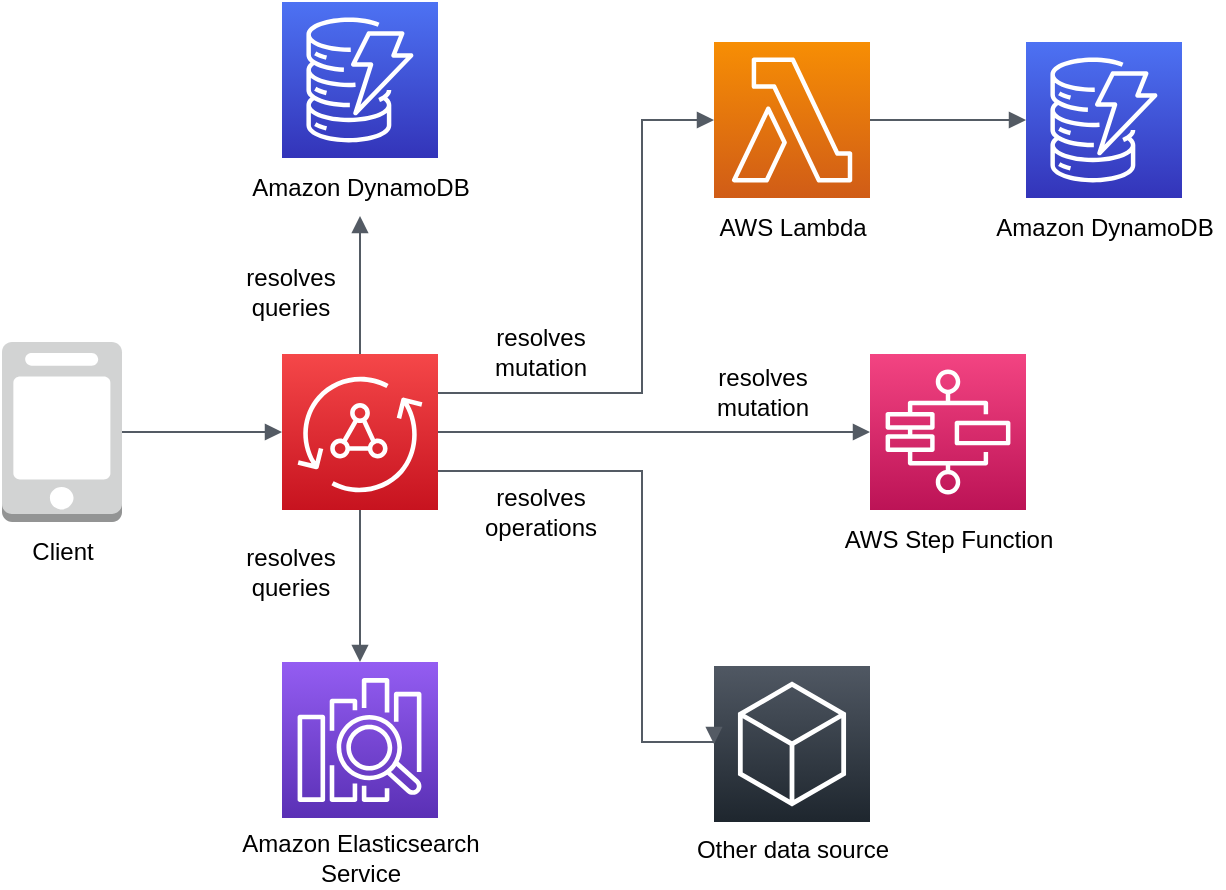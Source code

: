 <mxfile version="14.7.10" type="device"><diagram id="rWzZkIxivO_sf78wS4mH" name="Page-1"><mxGraphModel dx="1977" dy="1238" grid="1" gridSize="10" guides="1" tooltips="1" connect="1" arrows="1" fold="1" page="1" pageScale="1" pageWidth="827" pageHeight="1169" math="0" shadow="0"><root><mxCell id="0"/><mxCell id="1" parent="0"/><mxCell id="H_PMIOhw8RqvIhhQ3gjr-1" value="" style="outlineConnect=0;dashed=0;verticalLabelPosition=bottom;verticalAlign=top;align=center;html=1;shape=mxgraph.aws3.mobile_client;fillColor=#D2D3D3;gradientColor=none;" parent="1" vertex="1"><mxGeometry x="40" y="190" width="60" height="90" as="geometry"/></mxCell><mxCell id="H_PMIOhw8RqvIhhQ3gjr-15" value="Client" style="text;html=1;align=center;verticalAlign=middle;resizable=0;points=[];autosize=1;" parent="1" vertex="1"><mxGeometry x="45" y="285" width="50" height="20" as="geometry"/></mxCell><mxCell id="ulGd05BpUad19YnnVAPH-5" value="" style="points=[[0,0,0],[0.25,0,0],[0.5,0,0],[0.75,0,0],[1,0,0],[0,1,0],[0.25,1,0],[0.5,1,0],[0.75,1,0],[1,1,0],[0,0.25,0],[0,0.5,0],[0,0.75,0],[1,0.25,0],[1,0.5,0],[1,0.75,0]];outlineConnect=0;fontColor=#232F3E;gradientColor=#F78E04;gradientDirection=north;fillColor=#D05C17;strokeColor=#ffffff;dashed=0;verticalLabelPosition=bottom;verticalAlign=top;align=center;html=1;fontSize=12;fontStyle=0;aspect=fixed;shape=mxgraph.aws4.resourceIcon;resIcon=mxgraph.aws4.lambda;" parent="1" vertex="1"><mxGeometry x="396" y="40" width="78" height="78" as="geometry"/></mxCell><mxCell id="ulGd05BpUad19YnnVAPH-8" value="" style="points=[[0,0,0],[0.25,0,0],[0.5,0,0],[0.75,0,0],[1,0,0],[0,1,0],[0.25,1,0],[0.5,1,0],[0.75,1,0],[1,1,0],[0,0.25,0],[0,0.5,0],[0,0.75,0],[1,0.25,0],[1,0.5,0],[1,0.75,0]];outlineConnect=0;fontColor=#232F3E;gradientColor=#F34482;gradientDirection=north;fillColor=#BC1356;strokeColor=#ffffff;dashed=0;verticalLabelPosition=bottom;verticalAlign=top;align=center;html=1;fontSize=12;fontStyle=0;aspect=fixed;shape=mxgraph.aws4.resourceIcon;resIcon=mxgraph.aws4.step_functions;" parent="1" vertex="1"><mxGeometry x="474" y="196" width="78" height="78" as="geometry"/></mxCell><mxCell id="ulGd05BpUad19YnnVAPH-10" value="" style="points=[[0,0,0],[0.25,0,0],[0.5,0,0],[0.75,0,0],[1,0,0],[0,1,0],[0.25,1,0],[0.5,1,0],[0.75,1,0],[1,1,0],[0,0.25,0],[0,0.5,0],[0,0.75,0],[1,0.25,0],[1,0.5,0],[1,0.75,0]];outlineConnect=0;fontColor=#232F3E;gradientColor=#F54749;gradientDirection=north;fillColor=#C7131F;strokeColor=#ffffff;dashed=0;verticalLabelPosition=bottom;verticalAlign=top;align=center;html=1;fontSize=12;fontStyle=0;aspect=fixed;shape=mxgraph.aws4.resourceIcon;resIcon=mxgraph.aws4.appsync;" parent="1" vertex="1"><mxGeometry x="180" y="196" width="78" height="78" as="geometry"/></mxCell><mxCell id="ulGd05BpUad19YnnVAPH-14" value="" style="points=[[0,0,0],[0.25,0,0],[0.5,0,0],[0.75,0,0],[1,0,0],[0,1,0],[0.25,1,0],[0.5,1,0],[0.75,1,0],[1,1,0],[0,0.25,0],[0,0.5,0],[0,0.75,0],[1,0.25,0],[1,0.5,0],[1,0.75,0]];outlineConnect=0;fontColor=#232F3E;gradientColor=#945DF2;gradientDirection=north;fillColor=#5A30B5;strokeColor=#ffffff;dashed=0;verticalLabelPosition=bottom;verticalAlign=top;align=center;html=1;fontSize=12;fontStyle=0;aspect=fixed;shape=mxgraph.aws4.resourceIcon;resIcon=mxgraph.aws4.elasticsearch_service;" parent="1" vertex="1"><mxGeometry x="180" y="350" width="78" height="78" as="geometry"/></mxCell><mxCell id="ulGd05BpUad19YnnVAPH-15" value="" style="points=[[0,0,0],[0.25,0,0],[0.5,0,0],[0.75,0,0],[1,0,0],[0,1,0],[0.25,1,0],[0.5,1,0],[0.75,1,0],[1,1,0],[0,0.25,0],[0,0.5,0],[0,0.75,0],[1,0.25,0],[1,0.5,0],[1,0.75,0]];outlineConnect=0;fontColor=#232F3E;gradientColor=#4D72F3;gradientDirection=north;fillColor=#3334B9;strokeColor=#ffffff;dashed=0;verticalLabelPosition=bottom;verticalAlign=top;align=center;html=1;fontSize=12;fontStyle=0;aspect=fixed;shape=mxgraph.aws4.resourceIcon;resIcon=mxgraph.aws4.dynamodb;" parent="1" vertex="1"><mxGeometry x="180" y="20" width="78" height="78" as="geometry"/></mxCell><mxCell id="ulGd05BpUad19YnnVAPH-16" value="" style="edgeStyle=orthogonalEdgeStyle;html=1;endArrow=block;elbow=vertical;startArrow=none;endFill=1;strokeColor=#545B64;rounded=0;exitX=1;exitY=0.25;exitDx=0;exitDy=0;exitPerimeter=0;entryX=0;entryY=0.5;entryDx=0;entryDy=0;entryPerimeter=0;" parent="1" source="ulGd05BpUad19YnnVAPH-10" target="ulGd05BpUad19YnnVAPH-5" edge="1"><mxGeometry width="100" relative="1" as="geometry"><mxPoint x="310" y="220" as="sourcePoint"/><mxPoint x="388" y="220" as="targetPoint"/><Array as="points"><mxPoint x="360" y="216"/><mxPoint x="360" y="79"/></Array></mxGeometry></mxCell><mxCell id="ulGd05BpUad19YnnVAPH-17" value="" style="edgeStyle=orthogonalEdgeStyle;html=1;endArrow=block;elbow=vertical;startArrow=none;endFill=1;strokeColor=#545B64;rounded=0;exitX=0.5;exitY=0;exitDx=0;exitDy=0;exitPerimeter=0;" parent="1" source="ulGd05BpUad19YnnVAPH-10" edge="1"><mxGeometry width="100" relative="1" as="geometry"><mxPoint x="268" y="225.5" as="sourcePoint"/><mxPoint x="219" y="127" as="targetPoint"/><Array as="points"/></mxGeometry></mxCell><mxCell id="ulGd05BpUad19YnnVAPH-20" value="" style="points=[[0,0,0],[0.25,0,0],[0.5,0,0],[0.75,0,0],[1,0,0],[0,1,0],[0.25,1,0],[0.5,1,0],[0.75,1,0],[1,1,0],[0,0.25,0],[0,0.5,0],[0,0.75,0],[1,0.25,0],[1,0.5,0],[1,0.75,0]];outlineConnect=0;fontColor=#232F3E;gradientColor=#4D72F3;gradientDirection=north;fillColor=#3334B9;strokeColor=#ffffff;dashed=0;verticalLabelPosition=bottom;verticalAlign=top;align=center;html=1;fontSize=12;fontStyle=0;aspect=fixed;shape=mxgraph.aws4.resourceIcon;resIcon=mxgraph.aws4.dynamodb;" parent="1" vertex="1"><mxGeometry x="552" y="40" width="78" height="78" as="geometry"/></mxCell><mxCell id="ulGd05BpUad19YnnVAPH-21" value="" style="edgeStyle=orthogonalEdgeStyle;html=1;endArrow=block;elbow=vertical;startArrow=none;endFill=1;strokeColor=#545B64;rounded=0;exitX=1;exitY=0.5;exitDx=0;exitDy=0;exitPerimeter=0;entryX=0;entryY=0.5;entryDx=0;entryDy=0;entryPerimeter=0;" parent="1" source="ulGd05BpUad19YnnVAPH-5" target="ulGd05BpUad19YnnVAPH-20" edge="1"><mxGeometry width="100" relative="1" as="geometry"><mxPoint x="291" y="128" as="sourcePoint"/><mxPoint x="532" y="82" as="targetPoint"/><Array as="points"/></mxGeometry></mxCell><mxCell id="ulGd05BpUad19YnnVAPH-22" value="" style="edgeStyle=orthogonalEdgeStyle;html=1;endArrow=block;elbow=vertical;startArrow=none;endFill=1;strokeColor=#545B64;rounded=0;entryX=0;entryY=0.5;entryDx=0;entryDy=0;entryPerimeter=0;" parent="1" target="ulGd05BpUad19YnnVAPH-8" edge="1"><mxGeometry width="100" relative="1" as="geometry"><mxPoint x="258" y="235" as="sourcePoint"/><mxPoint x="500" y="167" as="targetPoint"/><Array as="points"><mxPoint x="380" y="235"/><mxPoint x="380" y="235"/></Array></mxGeometry></mxCell><mxCell id="ulGd05BpUad19YnnVAPH-23" value="" style="edgeStyle=orthogonalEdgeStyle;html=1;endArrow=block;elbow=vertical;startArrow=none;endFill=1;strokeColor=#545B64;rounded=0;entryX=0.5;entryY=0;entryDx=0;entryDy=0;entryPerimeter=0;exitX=0.5;exitY=1;exitDx=0;exitDy=0;exitPerimeter=0;" parent="1" source="ulGd05BpUad19YnnVAPH-10" target="ulGd05BpUad19YnnVAPH-14" edge="1"><mxGeometry width="100" relative="1" as="geometry"><mxPoint x="219" y="300" as="sourcePoint"/><mxPoint x="383" y="284" as="targetPoint"/><Array as="points"/></mxGeometry></mxCell><mxCell id="ulGd05BpUad19YnnVAPH-26" value="" style="edgeStyle=orthogonalEdgeStyle;html=1;endArrow=block;elbow=vertical;startArrow=none;endFill=1;strokeColor=#545B64;rounded=0;exitX=1;exitY=0.5;exitDx=0;exitDy=0;exitPerimeter=0;entryX=0;entryY=0.5;entryDx=0;entryDy=0;entryPerimeter=0;" parent="1" source="H_PMIOhw8RqvIhhQ3gjr-1" target="ulGd05BpUad19YnnVAPH-10" edge="1"><mxGeometry width="100" relative="1" as="geometry"><mxPoint x="150.0" y="225" as="sourcePoint"/><mxPoint x="150" y="179" as="targetPoint"/><Array as="points"/></mxGeometry></mxCell><mxCell id="ulGd05BpUad19YnnVAPH-27" value="AWS Lambda" style="text;html=1;align=center;verticalAlign=middle;resizable=0;points=[];autosize=1;" parent="1" vertex="1"><mxGeometry x="390" y="123" width="90" height="20" as="geometry"/></mxCell><mxCell id="ulGd05BpUad19YnnVAPH-28" value="AWS Step Function" style="text;html=1;align=center;verticalAlign=middle;resizable=0;points=[];autosize=1;" parent="1" vertex="1"><mxGeometry x="453" y="279" width="120" height="20" as="geometry"/></mxCell><mxCell id="ulGd05BpUad19YnnVAPH-29" value="Amazon Elasticsearch &lt;br&gt;Service" style="text;html=1;align=center;verticalAlign=middle;resizable=0;points=[];autosize=1;" parent="1" vertex="1"><mxGeometry x="154" y="433" width="130" height="30" as="geometry"/></mxCell><mxCell id="s0MoHrhjSJH_klF5_sCM-1" value="Amazon DynamoDB" style="text;html=1;align=center;verticalAlign=middle;resizable=0;points=[];autosize=1;" parent="1" vertex="1"><mxGeometry x="531" y="123" width="120" height="20" as="geometry"/></mxCell><mxCell id="s0MoHrhjSJH_klF5_sCM-2" value="Amazon DynamoDB" style="text;html=1;align=center;verticalAlign=middle;resizable=0;points=[];autosize=1;" parent="1" vertex="1"><mxGeometry x="159" y="103" width="120" height="20" as="geometry"/></mxCell><mxCell id="s0MoHrhjSJH_klF5_sCM-3" value="resolves&lt;br&gt;mutation" style="text;html=1;align=center;verticalAlign=middle;resizable=0;points=[];autosize=1;strokeColor=none;" parent="1" vertex="1"><mxGeometry x="279" y="180" width="60" height="30" as="geometry"/></mxCell><mxCell id="s0MoHrhjSJH_klF5_sCM-5" value="resolves&lt;br&gt;mutation" style="text;html=1;align=center;verticalAlign=middle;resizable=0;points=[];autosize=1;strokeColor=none;" parent="1" vertex="1"><mxGeometry x="390" y="200" width="60" height="30" as="geometry"/></mxCell><mxCell id="s0MoHrhjSJH_klF5_sCM-6" value="resolves&lt;br&gt;queries" style="text;html=1;align=center;verticalAlign=middle;resizable=0;points=[];autosize=1;strokeColor=none;" parent="1" vertex="1"><mxGeometry x="154" y="150" width="60" height="30" as="geometry"/></mxCell><mxCell id="s0MoHrhjSJH_klF5_sCM-7" value="resolves&lt;br&gt;queries" style="text;html=1;align=center;verticalAlign=middle;resizable=0;points=[];autosize=1;strokeColor=none;" parent="1" vertex="1"><mxGeometry x="154" y="290" width="60" height="30" as="geometry"/></mxCell><mxCell id="s0MoHrhjSJH_klF5_sCM-10" value="" style="points=[[0,0,0],[0.25,0,0],[0.5,0,0],[0.75,0,0],[1,0,0],[0,1,0],[0.25,1,0],[0.5,1,0],[0.75,1,0],[1,1,0],[0,0.25,0],[0,0.5,0],[0,0.75,0],[1,0.25,0],[1,0.5,0],[1,0.75,0]];gradientDirection=north;outlineConnect=0;fontColor=#232F3E;gradientColor=#505863;fillColor=#1E262E;strokeColor=#ffffff;dashed=0;verticalLabelPosition=bottom;verticalAlign=top;align=center;html=1;fontSize=12;fontStyle=0;aspect=fixed;shape=mxgraph.aws4.resourceIcon;resIcon=mxgraph.aws4.general;" parent="1" vertex="1"><mxGeometry x="396" y="352" width="78" height="78" as="geometry"/></mxCell><mxCell id="s0MoHrhjSJH_klF5_sCM-11" value="" style="edgeStyle=orthogonalEdgeStyle;html=1;endArrow=block;elbow=vertical;startArrow=none;endFill=1;strokeColor=#545B64;rounded=0;entryX=0;entryY=0.5;entryDx=0;entryDy=0;entryPerimeter=0;exitX=1;exitY=0.75;exitDx=0;exitDy=0;exitPerimeter=0;" parent="1" source="ulGd05BpUad19YnnVAPH-10" target="s0MoHrhjSJH_klF5_sCM-10" edge="1"><mxGeometry width="100" relative="1" as="geometry"><mxPoint x="290" y="270" as="sourcePoint"/><mxPoint x="406" y="89" as="targetPoint"/><Array as="points"><mxPoint x="360" y="254"/><mxPoint x="360" y="390"/><mxPoint x="396" y="390"/></Array></mxGeometry></mxCell><mxCell id="s0MoHrhjSJH_klF5_sCM-12" value="Other data source" style="text;html=1;align=center;verticalAlign=middle;resizable=0;points=[];autosize=1;" parent="1" vertex="1"><mxGeometry x="380" y="434" width="110" height="20" as="geometry"/></mxCell><mxCell id="s0MoHrhjSJH_klF5_sCM-13" value="resolves&lt;br&gt;operations" style="text;html=1;align=center;verticalAlign=middle;resizable=0;points=[];autosize=1;strokeColor=none;" parent="1" vertex="1"><mxGeometry x="274" y="260" width="70" height="30" as="geometry"/></mxCell></root></mxGraphModel></diagram></mxfile>